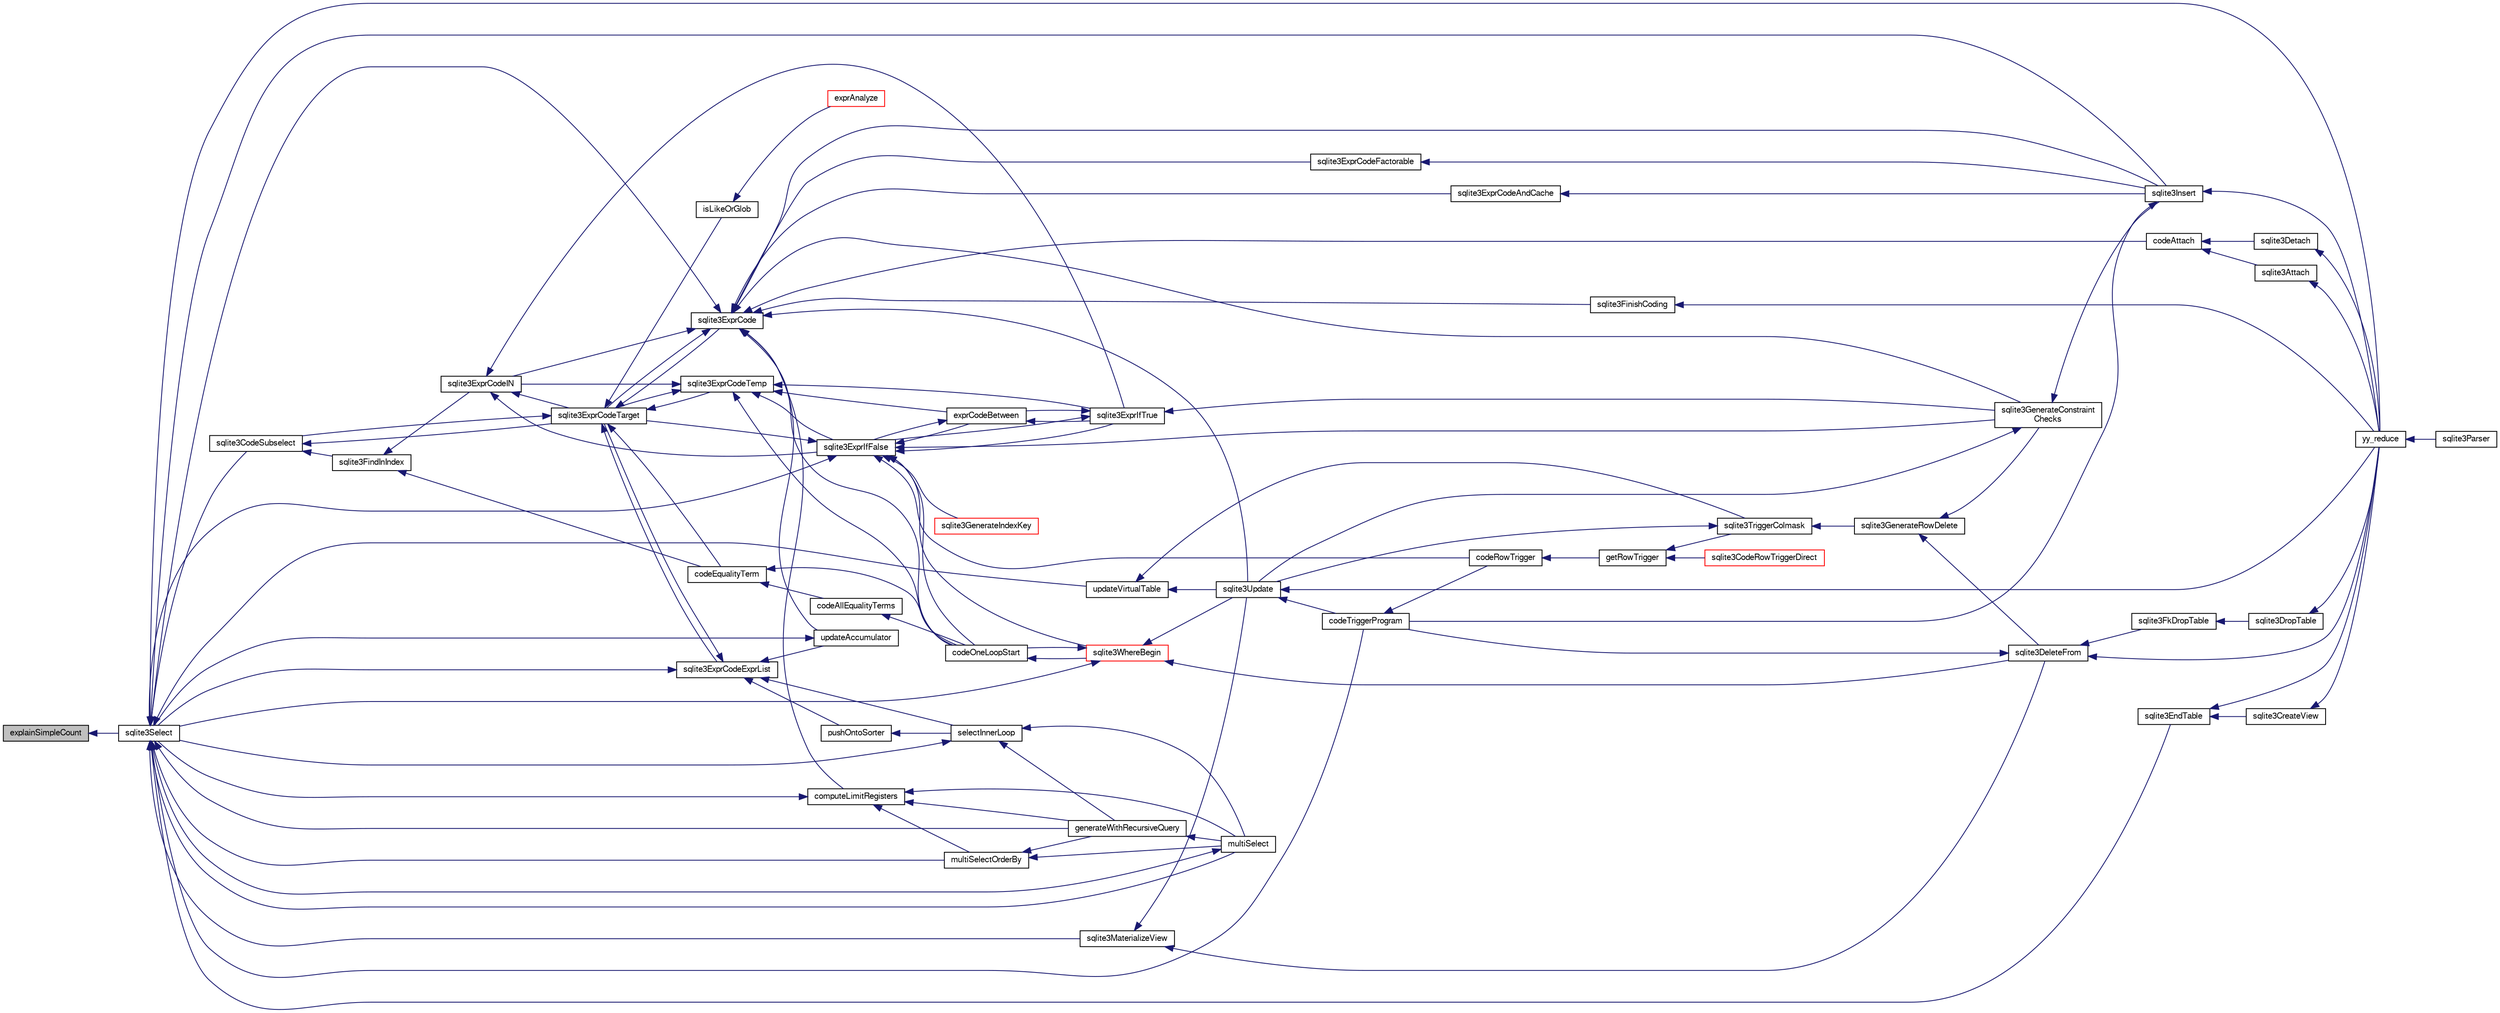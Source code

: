 digraph "explainSimpleCount"
{
  edge [fontname="FreeSans",fontsize="10",labelfontname="FreeSans",labelfontsize="10"];
  node [fontname="FreeSans",fontsize="10",shape=record];
  rankdir="LR";
  Node99863 [label="explainSimpleCount",height=0.2,width=0.4,color="black", fillcolor="grey75", style="filled", fontcolor="black"];
  Node99863 -> Node99864 [dir="back",color="midnightblue",fontsize="10",style="solid",fontname="FreeSans"];
  Node99864 [label="sqlite3Select",height=0.2,width=0.4,color="black", fillcolor="white", style="filled",URL="$sqlite3_8c.html#a2465ee8c956209ba4b272477b7c21a45"];
  Node99864 -> Node99865 [dir="back",color="midnightblue",fontsize="10",style="solid",fontname="FreeSans"];
  Node99865 [label="sqlite3CodeSubselect",height=0.2,width=0.4,color="black", fillcolor="white", style="filled",URL="$sqlite3_8c.html#aa69b46d2204a1d1b110107a1be12ee0c"];
  Node99865 -> Node99866 [dir="back",color="midnightblue",fontsize="10",style="solid",fontname="FreeSans"];
  Node99866 [label="sqlite3FindInIndex",height=0.2,width=0.4,color="black", fillcolor="white", style="filled",URL="$sqlite3_8c.html#af7d8c56ab0231f44bb5f87b3fafeffb2"];
  Node99866 -> Node99867 [dir="back",color="midnightblue",fontsize="10",style="solid",fontname="FreeSans"];
  Node99867 [label="sqlite3ExprCodeIN",height=0.2,width=0.4,color="black", fillcolor="white", style="filled",URL="$sqlite3_8c.html#ad9cf4f5b5ffb90c24a4a0900c8626193"];
  Node99867 -> Node99868 [dir="back",color="midnightblue",fontsize="10",style="solid",fontname="FreeSans"];
  Node99868 [label="sqlite3ExprCodeTarget",height=0.2,width=0.4,color="black", fillcolor="white", style="filled",URL="$sqlite3_8c.html#a4f308397a0a3ed299ed31aaa1ae2a293"];
  Node99868 -> Node99865 [dir="back",color="midnightblue",fontsize="10",style="solid",fontname="FreeSans"];
  Node99868 -> Node99869 [dir="back",color="midnightblue",fontsize="10",style="solid",fontname="FreeSans"];
  Node99869 [label="sqlite3ExprCodeTemp",height=0.2,width=0.4,color="black", fillcolor="white", style="filled",URL="$sqlite3_8c.html#a3bc5c1ccb3c5851847e2aeb4a84ae1fc"];
  Node99869 -> Node99867 [dir="back",color="midnightblue",fontsize="10",style="solid",fontname="FreeSans"];
  Node99869 -> Node99868 [dir="back",color="midnightblue",fontsize="10",style="solid",fontname="FreeSans"];
  Node99869 -> Node99870 [dir="back",color="midnightblue",fontsize="10",style="solid",fontname="FreeSans"];
  Node99870 [label="exprCodeBetween",height=0.2,width=0.4,color="black", fillcolor="white", style="filled",URL="$sqlite3_8c.html#abd053493214542bca8f406f42145d173"];
  Node99870 -> Node99871 [dir="back",color="midnightblue",fontsize="10",style="solid",fontname="FreeSans"];
  Node99871 [label="sqlite3ExprIfTrue",height=0.2,width=0.4,color="black", fillcolor="white", style="filled",URL="$sqlite3_8c.html#ad93a55237c23e1b743ab1f59df1a1444"];
  Node99871 -> Node99870 [dir="back",color="midnightblue",fontsize="10",style="solid",fontname="FreeSans"];
  Node99871 -> Node99872 [dir="back",color="midnightblue",fontsize="10",style="solid",fontname="FreeSans"];
  Node99872 [label="sqlite3ExprIfFalse",height=0.2,width=0.4,color="black", fillcolor="white", style="filled",URL="$sqlite3_8c.html#af97ecccb5d56e321e118414b08f65b71"];
  Node99872 -> Node99868 [dir="back",color="midnightblue",fontsize="10",style="solid",fontname="FreeSans"];
  Node99872 -> Node99870 [dir="back",color="midnightblue",fontsize="10",style="solid",fontname="FreeSans"];
  Node99872 -> Node99871 [dir="back",color="midnightblue",fontsize="10",style="solid",fontname="FreeSans"];
  Node99872 -> Node99873 [dir="back",color="midnightblue",fontsize="10",style="solid",fontname="FreeSans"];
  Node99873 [label="sqlite3GenerateIndexKey",height=0.2,width=0.4,color="red", fillcolor="white", style="filled",URL="$sqlite3_8c.html#ab85ac93d5c5e6760f45f07897be7f272"];
  Node99872 -> Node99899 [dir="back",color="midnightblue",fontsize="10",style="solid",fontname="FreeSans"];
  Node99899 [label="sqlite3GenerateConstraint\lChecks",height=0.2,width=0.4,color="black", fillcolor="white", style="filled",URL="$sqlite3_8c.html#aef639c1e6a0c0a67ca6e7690ad931bd2"];
  Node99899 -> Node99897 [dir="back",color="midnightblue",fontsize="10",style="solid",fontname="FreeSans"];
  Node99897 [label="sqlite3Insert",height=0.2,width=0.4,color="black", fillcolor="white", style="filled",URL="$sqlite3_8c.html#a5b17c9c2000bae6bdff8e6be48d7dc2b"];
  Node99897 -> Node99890 [dir="back",color="midnightblue",fontsize="10",style="solid",fontname="FreeSans"];
  Node99890 [label="codeTriggerProgram",height=0.2,width=0.4,color="black", fillcolor="white", style="filled",URL="$sqlite3_8c.html#a120801f59d9281d201d2ff4b2606836e"];
  Node99890 -> Node99891 [dir="back",color="midnightblue",fontsize="10",style="solid",fontname="FreeSans"];
  Node99891 [label="codeRowTrigger",height=0.2,width=0.4,color="black", fillcolor="white", style="filled",URL="$sqlite3_8c.html#a463cea5aaaf388b560b206570a0022fc"];
  Node99891 -> Node99892 [dir="back",color="midnightblue",fontsize="10",style="solid",fontname="FreeSans"];
  Node99892 [label="getRowTrigger",height=0.2,width=0.4,color="black", fillcolor="white", style="filled",URL="$sqlite3_8c.html#a69626ef20b540d1a2b19cf56f3f45689"];
  Node99892 -> Node99893 [dir="back",color="midnightblue",fontsize="10",style="solid",fontname="FreeSans"];
  Node99893 [label="sqlite3CodeRowTriggerDirect",height=0.2,width=0.4,color="red", fillcolor="white", style="filled",URL="$sqlite3_8c.html#ad92829f9001bcf89a0299dad5a48acd4"];
  Node99892 -> Node99898 [dir="back",color="midnightblue",fontsize="10",style="solid",fontname="FreeSans"];
  Node99898 [label="sqlite3TriggerColmask",height=0.2,width=0.4,color="black", fillcolor="white", style="filled",URL="$sqlite3_8c.html#acace8e99e37ae5e84ea03c65e820c540"];
  Node99898 -> Node99886 [dir="back",color="midnightblue",fontsize="10",style="solid",fontname="FreeSans"];
  Node99886 [label="sqlite3GenerateRowDelete",height=0.2,width=0.4,color="black", fillcolor="white", style="filled",URL="$sqlite3_8c.html#a2c76cbf3027fc18fdbb8cb4cd96b77d9"];
  Node99886 -> Node99887 [dir="back",color="midnightblue",fontsize="10",style="solid",fontname="FreeSans"];
  Node99887 [label="sqlite3DeleteFrom",height=0.2,width=0.4,color="black", fillcolor="white", style="filled",URL="$sqlite3_8c.html#ab9b4b45349188b49eabb23f94608a091"];
  Node99887 -> Node99888 [dir="back",color="midnightblue",fontsize="10",style="solid",fontname="FreeSans"];
  Node99888 [label="sqlite3FkDropTable",height=0.2,width=0.4,color="black", fillcolor="white", style="filled",URL="$sqlite3_8c.html#a1218c6fc74e89152ceaa4760e82f5ef9"];
  Node99888 -> Node99889 [dir="back",color="midnightblue",fontsize="10",style="solid",fontname="FreeSans"];
  Node99889 [label="sqlite3DropTable",height=0.2,width=0.4,color="black", fillcolor="white", style="filled",URL="$sqlite3_8c.html#a5534f77364b5568783c0e50db3c9defb"];
  Node99889 -> Node99877 [dir="back",color="midnightblue",fontsize="10",style="solid",fontname="FreeSans"];
  Node99877 [label="yy_reduce",height=0.2,width=0.4,color="black", fillcolor="white", style="filled",URL="$sqlite3_8c.html#a7c419a9b25711c666a9a2449ef377f14"];
  Node99877 -> Node99878 [dir="back",color="midnightblue",fontsize="10",style="solid",fontname="FreeSans"];
  Node99878 [label="sqlite3Parser",height=0.2,width=0.4,color="black", fillcolor="white", style="filled",URL="$sqlite3_8c.html#a0327d71a5fabe0b6a343d78a2602e72a"];
  Node99887 -> Node99890 [dir="back",color="midnightblue",fontsize="10",style="solid",fontname="FreeSans"];
  Node99887 -> Node99877 [dir="back",color="midnightblue",fontsize="10",style="solid",fontname="FreeSans"];
  Node99886 -> Node99899 [dir="back",color="midnightblue",fontsize="10",style="solid",fontname="FreeSans"];
  Node99898 -> Node99895 [dir="back",color="midnightblue",fontsize="10",style="solid",fontname="FreeSans"];
  Node99895 [label="sqlite3Update",height=0.2,width=0.4,color="black", fillcolor="white", style="filled",URL="$sqlite3_8c.html#ac5aa67c46e8cc8174566fabe6809fafa"];
  Node99895 -> Node99890 [dir="back",color="midnightblue",fontsize="10",style="solid",fontname="FreeSans"];
  Node99895 -> Node99877 [dir="back",color="midnightblue",fontsize="10",style="solid",fontname="FreeSans"];
  Node99897 -> Node99877 [dir="back",color="midnightblue",fontsize="10",style="solid",fontname="FreeSans"];
  Node99899 -> Node99895 [dir="back",color="midnightblue",fontsize="10",style="solid",fontname="FreeSans"];
  Node99872 -> Node99864 [dir="back",color="midnightblue",fontsize="10",style="solid",fontname="FreeSans"];
  Node99872 -> Node99891 [dir="back",color="midnightblue",fontsize="10",style="solid",fontname="FreeSans"];
  Node99872 -> Node99905 [dir="back",color="midnightblue",fontsize="10",style="solid",fontname="FreeSans"];
  Node99905 [label="codeOneLoopStart",height=0.2,width=0.4,color="black", fillcolor="white", style="filled",URL="$sqlite3_8c.html#aa868875120b151c169cc79139ed6e008"];
  Node99905 -> Node99902 [dir="back",color="midnightblue",fontsize="10",style="solid",fontname="FreeSans"];
  Node99902 [label="sqlite3WhereBegin",height=0.2,width=0.4,color="red", fillcolor="white", style="filled",URL="$sqlite3_8c.html#acad049f5c9a96a8118cffd5e5ce89f7c"];
  Node99902 -> Node99887 [dir="back",color="midnightblue",fontsize="10",style="solid",fontname="FreeSans"];
  Node99902 -> Node99864 [dir="back",color="midnightblue",fontsize="10",style="solid",fontname="FreeSans"];
  Node99902 -> Node99895 [dir="back",color="midnightblue",fontsize="10",style="solid",fontname="FreeSans"];
  Node99902 -> Node99905 [dir="back",color="midnightblue",fontsize="10",style="solid",fontname="FreeSans"];
  Node99872 -> Node99902 [dir="back",color="midnightblue",fontsize="10",style="solid",fontname="FreeSans"];
  Node99871 -> Node99899 [dir="back",color="midnightblue",fontsize="10",style="solid",fontname="FreeSans"];
  Node99870 -> Node99872 [dir="back",color="midnightblue",fontsize="10",style="solid",fontname="FreeSans"];
  Node99869 -> Node99871 [dir="back",color="midnightblue",fontsize="10",style="solid",fontname="FreeSans"];
  Node99869 -> Node99872 [dir="back",color="midnightblue",fontsize="10",style="solid",fontname="FreeSans"];
  Node99869 -> Node99905 [dir="back",color="midnightblue",fontsize="10",style="solid",fontname="FreeSans"];
  Node99868 -> Node99906 [dir="back",color="midnightblue",fontsize="10",style="solid",fontname="FreeSans"];
  Node99906 [label="sqlite3ExprCode",height=0.2,width=0.4,color="black", fillcolor="white", style="filled",URL="$sqlite3_8c.html#a75f270fb0b111b86924cca4ea507b417"];
  Node99906 -> Node99867 [dir="back",color="midnightblue",fontsize="10",style="solid",fontname="FreeSans"];
  Node99906 -> Node99868 [dir="back",color="midnightblue",fontsize="10",style="solid",fontname="FreeSans"];
  Node99906 -> Node99907 [dir="back",color="midnightblue",fontsize="10",style="solid",fontname="FreeSans"];
  Node99907 [label="sqlite3ExprCodeFactorable",height=0.2,width=0.4,color="black", fillcolor="white", style="filled",URL="$sqlite3_8c.html#a843f7fd58eec5a683c1fd8435fcd1e84"];
  Node99907 -> Node99897 [dir="back",color="midnightblue",fontsize="10",style="solid",fontname="FreeSans"];
  Node99906 -> Node99908 [dir="back",color="midnightblue",fontsize="10",style="solid",fontname="FreeSans"];
  Node99908 [label="sqlite3ExprCodeAndCache",height=0.2,width=0.4,color="black", fillcolor="white", style="filled",URL="$sqlite3_8c.html#ae3e46527d9b7fc9cb9236d21a5e6b1d8"];
  Node99908 -> Node99897 [dir="back",color="midnightblue",fontsize="10",style="solid",fontname="FreeSans"];
  Node99906 -> Node99909 [dir="back",color="midnightblue",fontsize="10",style="solid",fontname="FreeSans"];
  Node99909 [label="codeAttach",height=0.2,width=0.4,color="black", fillcolor="white", style="filled",URL="$sqlite3_8c.html#ade4e9e30d828a19c191fdcb098676d5b"];
  Node99909 -> Node99910 [dir="back",color="midnightblue",fontsize="10",style="solid",fontname="FreeSans"];
  Node99910 [label="sqlite3Detach",height=0.2,width=0.4,color="black", fillcolor="white", style="filled",URL="$sqlite3_8c.html#ab1a5a0b01c7560aef5e0b8603a68747d"];
  Node99910 -> Node99877 [dir="back",color="midnightblue",fontsize="10",style="solid",fontname="FreeSans"];
  Node99909 -> Node99911 [dir="back",color="midnightblue",fontsize="10",style="solid",fontname="FreeSans"];
  Node99911 [label="sqlite3Attach",height=0.2,width=0.4,color="black", fillcolor="white", style="filled",URL="$sqlite3_8c.html#ae0907fe0b43cc1b4c7e6a16213e8546f"];
  Node99911 -> Node99877 [dir="back",color="midnightblue",fontsize="10",style="solid",fontname="FreeSans"];
  Node99906 -> Node99912 [dir="back",color="midnightblue",fontsize="10",style="solid",fontname="FreeSans"];
  Node99912 [label="sqlite3FinishCoding",height=0.2,width=0.4,color="black", fillcolor="white", style="filled",URL="$sqlite3_8c.html#a651bc5b446c276c092705856d995b278"];
  Node99912 -> Node99877 [dir="back",color="midnightblue",fontsize="10",style="solid",fontname="FreeSans"];
  Node99906 -> Node99897 [dir="back",color="midnightblue",fontsize="10",style="solid",fontname="FreeSans"];
  Node99906 -> Node99899 [dir="back",color="midnightblue",fontsize="10",style="solid",fontname="FreeSans"];
  Node99906 -> Node99913 [dir="back",color="midnightblue",fontsize="10",style="solid",fontname="FreeSans"];
  Node99913 [label="computeLimitRegisters",height=0.2,width=0.4,color="black", fillcolor="white", style="filled",URL="$sqlite3_8c.html#ae9d37055e4905929b6f6cda5461e2f37"];
  Node99913 -> Node99914 [dir="back",color="midnightblue",fontsize="10",style="solid",fontname="FreeSans"];
  Node99914 [label="generateWithRecursiveQuery",height=0.2,width=0.4,color="black", fillcolor="white", style="filled",URL="$sqlite3_8c.html#ade2c3663fa9c3b9676507984b9483942"];
  Node99914 -> Node99915 [dir="back",color="midnightblue",fontsize="10",style="solid",fontname="FreeSans"];
  Node99915 [label="multiSelect",height=0.2,width=0.4,color="black", fillcolor="white", style="filled",URL="$sqlite3_8c.html#a6456c61f3d9b2389738753cedfa24fa7"];
  Node99915 -> Node99864 [dir="back",color="midnightblue",fontsize="10",style="solid",fontname="FreeSans"];
  Node99913 -> Node99915 [dir="back",color="midnightblue",fontsize="10",style="solid",fontname="FreeSans"];
  Node99913 -> Node99916 [dir="back",color="midnightblue",fontsize="10",style="solid",fontname="FreeSans"];
  Node99916 [label="multiSelectOrderBy",height=0.2,width=0.4,color="black", fillcolor="white", style="filled",URL="$sqlite3_8c.html#afcdb8488c6f4dfdadaf9f04bca35b808"];
  Node99916 -> Node99914 [dir="back",color="midnightblue",fontsize="10",style="solid",fontname="FreeSans"];
  Node99916 -> Node99915 [dir="back",color="midnightblue",fontsize="10",style="solid",fontname="FreeSans"];
  Node99913 -> Node99864 [dir="back",color="midnightblue",fontsize="10",style="solid",fontname="FreeSans"];
  Node99906 -> Node99917 [dir="back",color="midnightblue",fontsize="10",style="solid",fontname="FreeSans"];
  Node99917 [label="updateAccumulator",height=0.2,width=0.4,color="black", fillcolor="white", style="filled",URL="$sqlite3_8c.html#a1681660dd3ecd50c8727d6e56a537bd9"];
  Node99917 -> Node99864 [dir="back",color="midnightblue",fontsize="10",style="solid",fontname="FreeSans"];
  Node99906 -> Node99864 [dir="back",color="midnightblue",fontsize="10",style="solid",fontname="FreeSans"];
  Node99906 -> Node99895 [dir="back",color="midnightblue",fontsize="10",style="solid",fontname="FreeSans"];
  Node99906 -> Node99905 [dir="back",color="midnightblue",fontsize="10",style="solid",fontname="FreeSans"];
  Node99868 -> Node99918 [dir="back",color="midnightblue",fontsize="10",style="solid",fontname="FreeSans"];
  Node99918 [label="sqlite3ExprCodeExprList",height=0.2,width=0.4,color="black", fillcolor="white", style="filled",URL="$sqlite3_8c.html#a05b2b3dc3de7565de24eb3a2ff4e9566"];
  Node99918 -> Node99868 [dir="back",color="midnightblue",fontsize="10",style="solid",fontname="FreeSans"];
  Node99918 -> Node99919 [dir="back",color="midnightblue",fontsize="10",style="solid",fontname="FreeSans"];
  Node99919 [label="pushOntoSorter",height=0.2,width=0.4,color="black", fillcolor="white", style="filled",URL="$sqlite3_8c.html#a4555397beb584a386e7739cf022a6651"];
  Node99919 -> Node99920 [dir="back",color="midnightblue",fontsize="10",style="solid",fontname="FreeSans"];
  Node99920 [label="selectInnerLoop",height=0.2,width=0.4,color="black", fillcolor="white", style="filled",URL="$sqlite3_8c.html#ababe0933661ebe67eb0e6074bb1fd411"];
  Node99920 -> Node99914 [dir="back",color="midnightblue",fontsize="10",style="solid",fontname="FreeSans"];
  Node99920 -> Node99915 [dir="back",color="midnightblue",fontsize="10",style="solid",fontname="FreeSans"];
  Node99920 -> Node99864 [dir="back",color="midnightblue",fontsize="10",style="solid",fontname="FreeSans"];
  Node99918 -> Node99920 [dir="back",color="midnightblue",fontsize="10",style="solid",fontname="FreeSans"];
  Node99918 -> Node99917 [dir="back",color="midnightblue",fontsize="10",style="solid",fontname="FreeSans"];
  Node99918 -> Node99864 [dir="back",color="midnightblue",fontsize="10",style="solid",fontname="FreeSans"];
  Node99868 -> Node99921 [dir="back",color="midnightblue",fontsize="10",style="solid",fontname="FreeSans"];
  Node99921 [label="isLikeOrGlob",height=0.2,width=0.4,color="black", fillcolor="white", style="filled",URL="$sqlite3_8c.html#a6c38e495198bf8976f68d1a6ebd74a50"];
  Node99921 -> Node99922 [dir="back",color="midnightblue",fontsize="10",style="solid",fontname="FreeSans"];
  Node99922 [label="exprAnalyze",height=0.2,width=0.4,color="red", fillcolor="white", style="filled",URL="$sqlite3_8c.html#acb10e48c9a4184a4edd9bfd5b14ad0b7"];
  Node99868 -> Node99930 [dir="back",color="midnightblue",fontsize="10",style="solid",fontname="FreeSans"];
  Node99930 [label="codeEqualityTerm",height=0.2,width=0.4,color="black", fillcolor="white", style="filled",URL="$sqlite3_8c.html#ad88a57073f031452c9843e97f15acc47"];
  Node99930 -> Node99931 [dir="back",color="midnightblue",fontsize="10",style="solid",fontname="FreeSans"];
  Node99931 [label="codeAllEqualityTerms",height=0.2,width=0.4,color="black", fillcolor="white", style="filled",URL="$sqlite3_8c.html#a3095598b812500a4efe41bf17cd49381"];
  Node99931 -> Node99905 [dir="back",color="midnightblue",fontsize="10",style="solid",fontname="FreeSans"];
  Node99930 -> Node99905 [dir="back",color="midnightblue",fontsize="10",style="solid",fontname="FreeSans"];
  Node99867 -> Node99871 [dir="back",color="midnightblue",fontsize="10",style="solid",fontname="FreeSans"];
  Node99867 -> Node99872 [dir="back",color="midnightblue",fontsize="10",style="solid",fontname="FreeSans"];
  Node99866 -> Node99930 [dir="back",color="midnightblue",fontsize="10",style="solid",fontname="FreeSans"];
  Node99865 -> Node99868 [dir="back",color="midnightblue",fontsize="10",style="solid",fontname="FreeSans"];
  Node99864 -> Node99880 [dir="back",color="midnightblue",fontsize="10",style="solid",fontname="FreeSans"];
  Node99880 [label="sqlite3EndTable",height=0.2,width=0.4,color="black", fillcolor="white", style="filled",URL="$sqlite3_8c.html#a7b5f2c66c0f0b6f819d970ca389768b0"];
  Node99880 -> Node99881 [dir="back",color="midnightblue",fontsize="10",style="solid",fontname="FreeSans"];
  Node99881 [label="sqlite3CreateView",height=0.2,width=0.4,color="black", fillcolor="white", style="filled",URL="$sqlite3_8c.html#a9d85cb00ff71dee5cd9a019503a6982e"];
  Node99881 -> Node99877 [dir="back",color="midnightblue",fontsize="10",style="solid",fontname="FreeSans"];
  Node99880 -> Node99877 [dir="back",color="midnightblue",fontsize="10",style="solid",fontname="FreeSans"];
  Node99864 -> Node99932 [dir="back",color="midnightblue",fontsize="10",style="solid",fontname="FreeSans"];
  Node99932 [label="sqlite3MaterializeView",height=0.2,width=0.4,color="black", fillcolor="white", style="filled",URL="$sqlite3_8c.html#a4557984b0b75f998fb0c3f231c9b1def"];
  Node99932 -> Node99887 [dir="back",color="midnightblue",fontsize="10",style="solid",fontname="FreeSans"];
  Node99932 -> Node99895 [dir="back",color="midnightblue",fontsize="10",style="solid",fontname="FreeSans"];
  Node99864 -> Node99897 [dir="back",color="midnightblue",fontsize="10",style="solid",fontname="FreeSans"];
  Node99864 -> Node99914 [dir="back",color="midnightblue",fontsize="10",style="solid",fontname="FreeSans"];
  Node99864 -> Node99915 [dir="back",color="midnightblue",fontsize="10",style="solid",fontname="FreeSans"];
  Node99864 -> Node99916 [dir="back",color="midnightblue",fontsize="10",style="solid",fontname="FreeSans"];
  Node99864 -> Node99890 [dir="back",color="midnightblue",fontsize="10",style="solid",fontname="FreeSans"];
  Node99864 -> Node99933 [dir="back",color="midnightblue",fontsize="10",style="solid",fontname="FreeSans"];
  Node99933 [label="updateVirtualTable",height=0.2,width=0.4,color="black", fillcolor="white", style="filled",URL="$sqlite3_8c.html#a740220531db9293c39a2cdd7da3f74e1"];
  Node99933 -> Node99898 [dir="back",color="midnightblue",fontsize="10",style="solid",fontname="FreeSans"];
  Node99933 -> Node99895 [dir="back",color="midnightblue",fontsize="10",style="solid",fontname="FreeSans"];
  Node99864 -> Node99877 [dir="back",color="midnightblue",fontsize="10",style="solid",fontname="FreeSans"];
}
